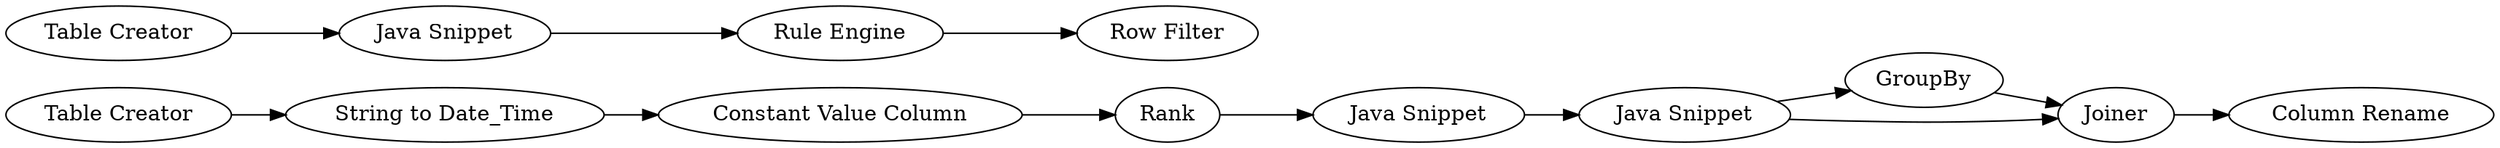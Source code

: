 digraph {
	49 -> 50
	48 -> 49
	48 -> 50
	53 -> 54
	10 -> 9
	2 -> 10
	55 -> 56
	54 -> 55
	50 -> 51
	9 -> 12
	1 -> 2
	12 -> 48
	48 [label="Java Snippet"]
	55 [label="Rule Engine"]
	50 [label=Joiner]
	1 [label="Table Creator"]
	49 [label=GroupBy]
	53 [label="Table Creator"]
	9 [label=Rank]
	51 [label="Column Rename"]
	56 [label="Row Filter"]
	10 [label="Constant Value Column"]
	54 [label="Java Snippet"]
	2 [label="String to Date_Time"]
	12 [label="Java Snippet"]
	rankdir=LR
}
